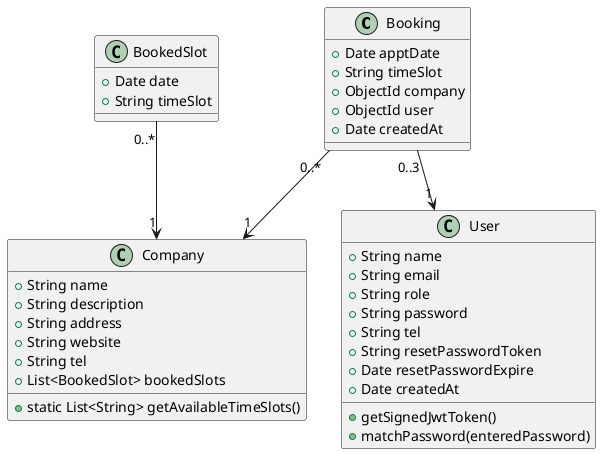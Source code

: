 @startuml classDiagram

' Define classes
class Booking {
  +Date apptDate
  +String timeSlot
  +ObjectId company
  +ObjectId user
  +Date createdAt
}

class Company {
  +String name
  +String description
  +String address
  +String website
  +String tel
  +List<BookedSlot> bookedSlots
  +static List<String> getAvailableTimeSlots()
}

class BookedSlot {
  +Date date
  +String timeSlot
}

class User {
  +String name
  +String email
  +String role
  +String password
  +String tel
  +String resetPasswordToken
  +Date resetPasswordExpire
  +Date createdAt
  +getSignedJwtToken()
  +matchPassword(enteredPassword)
}

' Relationships
BookedSlot "0..*" --> "1" Company

Booking "0..*" --> "1" Company
Booking "0..3" --> "1" User

@enduml